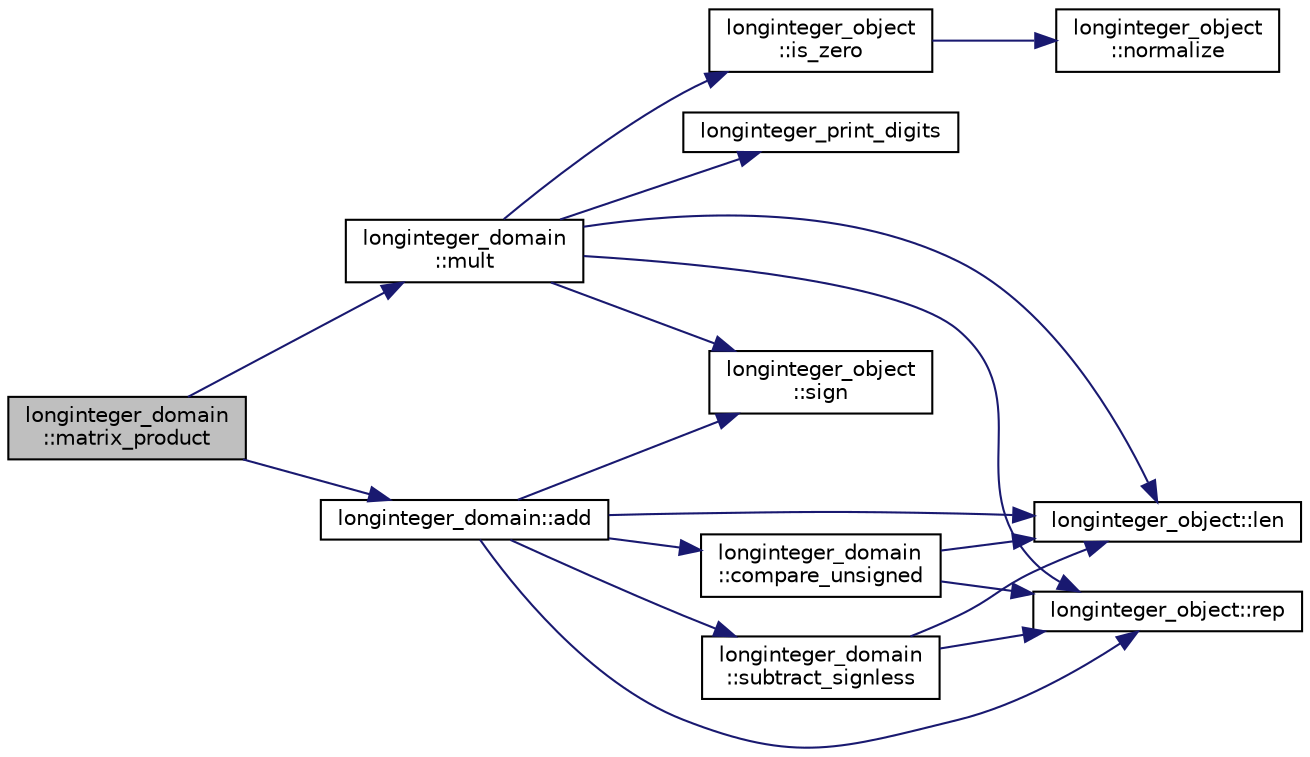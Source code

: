 digraph "longinteger_domain::matrix_product"
{
  edge [fontname="Helvetica",fontsize="10",labelfontname="Helvetica",labelfontsize="10"];
  node [fontname="Helvetica",fontsize="10",shape=record];
  rankdir="LR";
  Node464 [label="longinteger_domain\l::matrix_product",height=0.2,width=0.4,color="black", fillcolor="grey75", style="filled", fontcolor="black"];
  Node464 -> Node465 [color="midnightblue",fontsize="10",style="solid",fontname="Helvetica"];
  Node465 [label="longinteger_domain\l::mult",height=0.2,width=0.4,color="black", fillcolor="white", style="filled",URL="$d2/d7a/classlonginteger__domain.html#add02b012364cf88ba81d81930b284c35"];
  Node465 -> Node466 [color="midnightblue",fontsize="10",style="solid",fontname="Helvetica"];
  Node466 [label="longinteger_object\l::is_zero",height=0.2,width=0.4,color="black", fillcolor="white", style="filled",URL="$dd/d7e/classlonginteger__object.html#a0946732d08e5180a00480f4c40667101"];
  Node466 -> Node467 [color="midnightblue",fontsize="10",style="solid",fontname="Helvetica"];
  Node467 [label="longinteger_object\l::normalize",height=0.2,width=0.4,color="black", fillcolor="white", style="filled",URL="$dd/d7e/classlonginteger__object.html#ae27040d862a5624e98fc9582daa889ee"];
  Node465 -> Node468 [color="midnightblue",fontsize="10",style="solid",fontname="Helvetica"];
  Node468 [label="longinteger_object\l::sign",height=0.2,width=0.4,color="black", fillcolor="white", style="filled",URL="$dd/d7e/classlonginteger__object.html#ab69549d0bd669e44d776f14ab1a0a344"];
  Node465 -> Node469 [color="midnightblue",fontsize="10",style="solid",fontname="Helvetica"];
  Node469 [label="longinteger_object::len",height=0.2,width=0.4,color="black", fillcolor="white", style="filled",URL="$dd/d7e/classlonginteger__object.html#a0bfeae35be8a6fd44ed7f76413596ab1"];
  Node465 -> Node470 [color="midnightblue",fontsize="10",style="solid",fontname="Helvetica"];
  Node470 [label="longinteger_print_digits",height=0.2,width=0.4,color="black", fillcolor="white", style="filled",URL="$d6/d94/longinteger__domain_8_c.html#ac2bac7b12f5b6440b8dad275cd7a157d"];
  Node465 -> Node471 [color="midnightblue",fontsize="10",style="solid",fontname="Helvetica"];
  Node471 [label="longinteger_object::rep",height=0.2,width=0.4,color="black", fillcolor="white", style="filled",URL="$dd/d7e/classlonginteger__object.html#a3ecaf12738cc721d281c416503f241e2"];
  Node464 -> Node472 [color="midnightblue",fontsize="10",style="solid",fontname="Helvetica"];
  Node472 [label="longinteger_domain::add",height=0.2,width=0.4,color="black", fillcolor="white", style="filled",URL="$d2/d7a/classlonginteger__domain.html#a2b9c10fbac79f7bbbbd65c7265cdc533"];
  Node472 -> Node469 [color="midnightblue",fontsize="10",style="solid",fontname="Helvetica"];
  Node472 -> Node468 [color="midnightblue",fontsize="10",style="solid",fontname="Helvetica"];
  Node472 -> Node473 [color="midnightblue",fontsize="10",style="solid",fontname="Helvetica"];
  Node473 [label="longinteger_domain\l::compare_unsigned",height=0.2,width=0.4,color="black", fillcolor="white", style="filled",URL="$d2/d7a/classlonginteger__domain.html#ad4328779ebda00cbf85f5bddcc1a125f"];
  Node473 -> Node469 [color="midnightblue",fontsize="10",style="solid",fontname="Helvetica"];
  Node473 -> Node471 [color="midnightblue",fontsize="10",style="solid",fontname="Helvetica"];
  Node472 -> Node474 [color="midnightblue",fontsize="10",style="solid",fontname="Helvetica"];
  Node474 [label="longinteger_domain\l::subtract_signless",height=0.2,width=0.4,color="black", fillcolor="white", style="filled",URL="$d2/d7a/classlonginteger__domain.html#ae3c122c0ba79ac3bf90bf8dbdd245826"];
  Node474 -> Node469 [color="midnightblue",fontsize="10",style="solid",fontname="Helvetica"];
  Node474 -> Node471 [color="midnightblue",fontsize="10",style="solid",fontname="Helvetica"];
  Node472 -> Node471 [color="midnightblue",fontsize="10",style="solid",fontname="Helvetica"];
}
